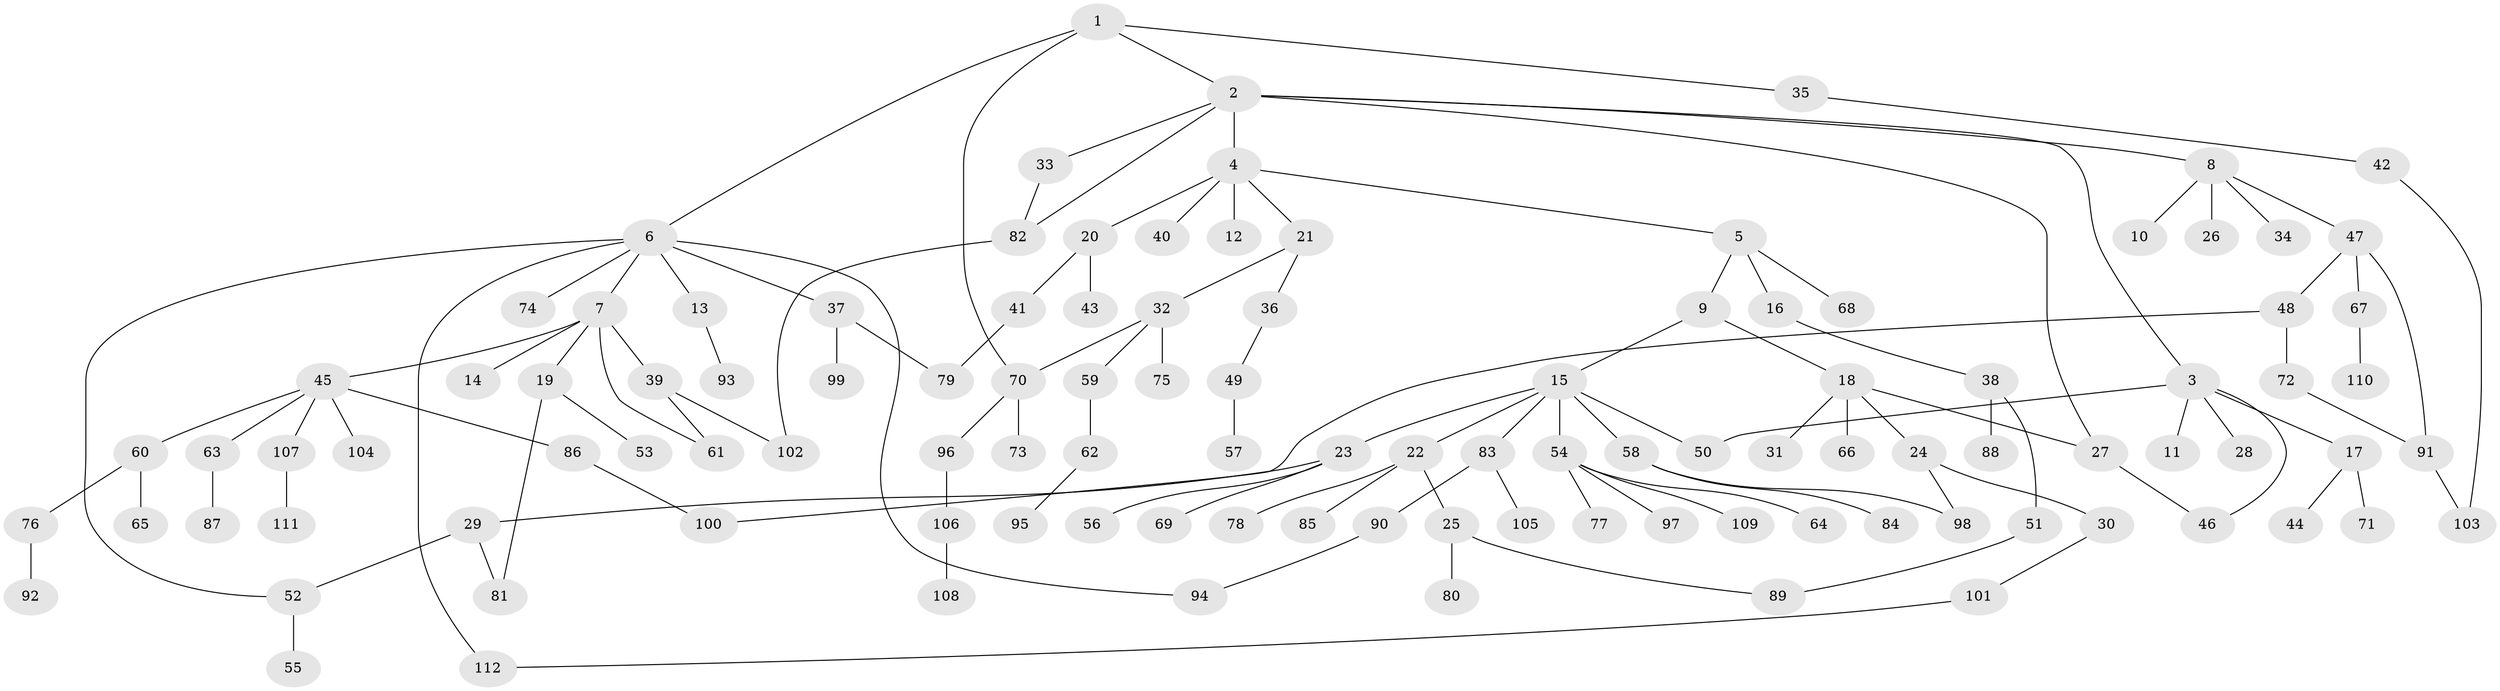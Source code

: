 // Generated by graph-tools (version 1.1) at 2025/13/03/09/25 04:13:37]
// undirected, 112 vertices, 128 edges
graph export_dot {
graph [start="1"]
  node [color=gray90,style=filled];
  1;
  2;
  3;
  4;
  5;
  6;
  7;
  8;
  9;
  10;
  11;
  12;
  13;
  14;
  15;
  16;
  17;
  18;
  19;
  20;
  21;
  22;
  23;
  24;
  25;
  26;
  27;
  28;
  29;
  30;
  31;
  32;
  33;
  34;
  35;
  36;
  37;
  38;
  39;
  40;
  41;
  42;
  43;
  44;
  45;
  46;
  47;
  48;
  49;
  50;
  51;
  52;
  53;
  54;
  55;
  56;
  57;
  58;
  59;
  60;
  61;
  62;
  63;
  64;
  65;
  66;
  67;
  68;
  69;
  70;
  71;
  72;
  73;
  74;
  75;
  76;
  77;
  78;
  79;
  80;
  81;
  82;
  83;
  84;
  85;
  86;
  87;
  88;
  89;
  90;
  91;
  92;
  93;
  94;
  95;
  96;
  97;
  98;
  99;
  100;
  101;
  102;
  103;
  104;
  105;
  106;
  107;
  108;
  109;
  110;
  111;
  112;
  1 -- 2;
  1 -- 6;
  1 -- 35;
  1 -- 70;
  2 -- 3;
  2 -- 4;
  2 -- 8;
  2 -- 27;
  2 -- 33;
  2 -- 82;
  3 -- 11;
  3 -- 17;
  3 -- 28;
  3 -- 46;
  3 -- 50;
  4 -- 5;
  4 -- 12;
  4 -- 20;
  4 -- 21;
  4 -- 40;
  5 -- 9;
  5 -- 16;
  5 -- 68;
  6 -- 7;
  6 -- 13;
  6 -- 37;
  6 -- 52;
  6 -- 74;
  6 -- 112;
  6 -- 94;
  7 -- 14;
  7 -- 19;
  7 -- 39;
  7 -- 45;
  7 -- 61;
  8 -- 10;
  8 -- 26;
  8 -- 34;
  8 -- 47;
  9 -- 15;
  9 -- 18;
  13 -- 93;
  15 -- 22;
  15 -- 23;
  15 -- 54;
  15 -- 58;
  15 -- 83;
  15 -- 50;
  16 -- 38;
  17 -- 44;
  17 -- 71;
  18 -- 24;
  18 -- 31;
  18 -- 66;
  18 -- 27;
  19 -- 53;
  19 -- 81;
  20 -- 41;
  20 -- 43;
  21 -- 32;
  21 -- 36;
  22 -- 25;
  22 -- 78;
  22 -- 85;
  23 -- 29;
  23 -- 56;
  23 -- 69;
  24 -- 30;
  24 -- 98;
  25 -- 80;
  25 -- 89;
  27 -- 46;
  29 -- 81;
  29 -- 52;
  30 -- 101;
  32 -- 59;
  32 -- 75;
  32 -- 70;
  33 -- 82;
  35 -- 42;
  36 -- 49;
  37 -- 99;
  37 -- 79;
  38 -- 51;
  38 -- 88;
  39 -- 61;
  39 -- 102;
  41 -- 79;
  42 -- 103;
  45 -- 60;
  45 -- 63;
  45 -- 86;
  45 -- 104;
  45 -- 107;
  47 -- 48;
  47 -- 67;
  47 -- 91;
  48 -- 72;
  48 -- 100;
  49 -- 57;
  51 -- 89;
  52 -- 55;
  54 -- 64;
  54 -- 77;
  54 -- 97;
  54 -- 109;
  58 -- 84;
  58 -- 98;
  59 -- 62;
  60 -- 65;
  60 -- 76;
  62 -- 95;
  63 -- 87;
  67 -- 110;
  70 -- 73;
  70 -- 96;
  72 -- 91;
  76 -- 92;
  82 -- 102;
  83 -- 90;
  83 -- 105;
  86 -- 100;
  90 -- 94;
  91 -- 103;
  96 -- 106;
  101 -- 112;
  106 -- 108;
  107 -- 111;
}
